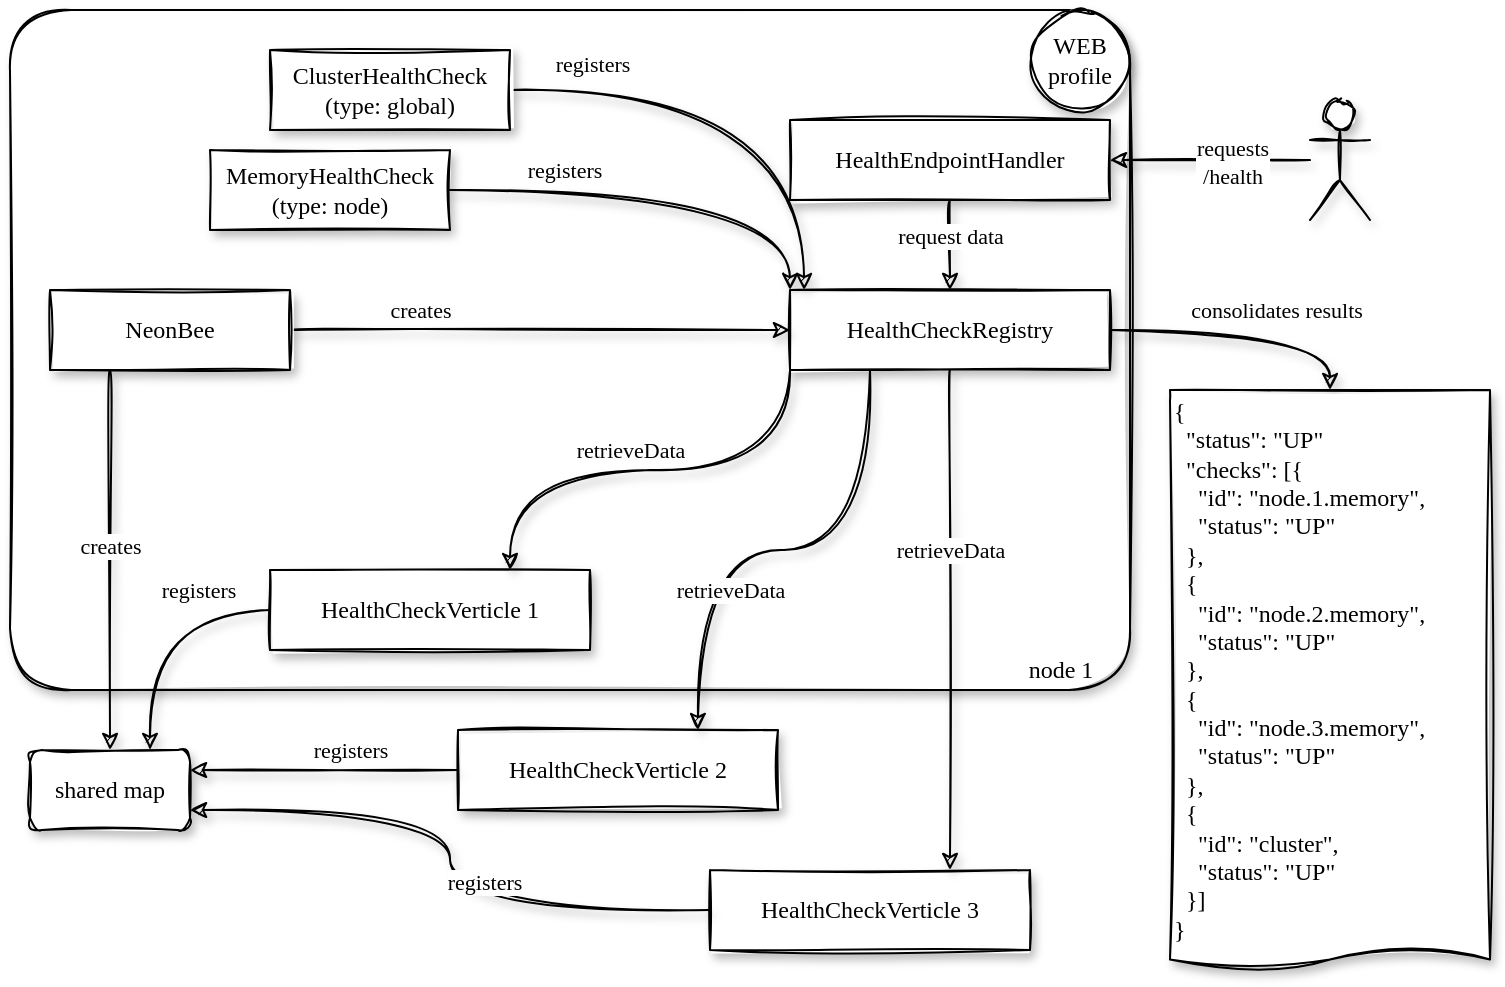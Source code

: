 <mxfile>
    <diagram id="Sz1KCL0XoJ6wrCBvusYt" name="Page-1">
        <mxGraphModel dx="407" dy="853" grid="1" gridSize="10" guides="1" tooltips="1" connect="1" arrows="1" fold="1" page="1" pageScale="1" pageWidth="827" pageHeight="1169" math="0" shadow="0">
            <root>
                <mxCell id="0"/>
                <mxCell id="1" parent="0"/>
                <mxCell id="79" value="" style="whiteSpace=wrap;html=1;rounded=1;shadow=1;glass=0;sketch=1;fontFamily=Comic Sans MS;fontColor=default;arcSize=9;" parent="1" vertex="1">
                    <mxGeometry x="30" y="40" width="560" height="340" as="geometry"/>
                </mxCell>
                <mxCell id="35" value="" style="edgeStyle=none;html=1;entryX=1;entryY=0.5;entryDx=0;entryDy=0;fontFamily=Comic Sans MS;shadow=1;sketch=1;" parent="1" source="33" target="43" edge="1">
                    <mxGeometry relative="1" as="geometry"/>
                </mxCell>
                <mxCell id="36" value="requests&lt;br&gt;/health" style="edgeLabel;html=1;align=center;verticalAlign=middle;resizable=0;points=[];fontFamily=Comic Sans MS;" parent="35" vertex="1" connectable="0">
                    <mxGeometry x="-0.216" y="1" relative="1" as="geometry">
                        <mxPoint as="offset"/>
                    </mxGeometry>
                </mxCell>
                <mxCell id="33" value="&lt;br&gt;" style="shape=umlActor;verticalLabelPosition=bottom;verticalAlign=top;html=1;outlineConnect=0;fontFamily=Comic Sans MS;sketch=1;shadow=1;" parent="1" vertex="1">
                    <mxGeometry x="680" y="85" width="30" height="60" as="geometry"/>
                </mxCell>
                <mxCell id="34" value="WEB&lt;br&gt;profile" style="ellipse;whiteSpace=wrap;html=1;aspect=fixed;fontFamily=Comic Sans MS;sketch=1;shadow=1;" parent="1" vertex="1">
                    <mxGeometry x="540" y="40" width="50" height="50" as="geometry"/>
                </mxCell>
                <mxCell id="86" value="" style="edgeStyle=orthogonalEdgeStyle;curved=1;sketch=1;html=1;shadow=1;fontFamily=Comic Sans MS;fontColor=default;startArrow=none;startFill=0;endArrow=classic;endFill=1;" parent="1" source="43" target="52" edge="1">
                    <mxGeometry relative="1" as="geometry"/>
                </mxCell>
                <mxCell id="87" value="request data" style="edgeLabel;html=1;align=center;verticalAlign=middle;resizable=0;points=[];fontFamily=Comic Sans MS;fontColor=default;" parent="86" vertex="1" connectable="0">
                    <mxGeometry x="-0.214" relative="1" as="geometry">
                        <mxPoint as="offset"/>
                    </mxGeometry>
                </mxCell>
                <mxCell id="43" value="HealthEndpointHandler" style="whiteSpace=wrap;html=1;shadow=1;sketch=1;rounded=0;glass=0;fontFamily=Comic Sans MS;" parent="1" vertex="1">
                    <mxGeometry x="420" y="95" width="160" height="40" as="geometry"/>
                </mxCell>
                <mxCell id="67" value="" style="edgeStyle=orthogonalEdgeStyle;curved=1;sketch=1;html=1;shadow=1;fontFamily=Comic Sans MS;fontColor=default;startArrow=none;startFill=0;endArrow=classic;endFill=1;exitX=0;exitY=0.5;exitDx=0;exitDy=0;entryX=0.75;entryY=0;entryDx=0;entryDy=0;" parent="1" source="47" target="70" edge="1">
                    <mxGeometry relative="1" as="geometry">
                        <mxPoint x="110" y="350" as="targetPoint"/>
                    </mxGeometry>
                </mxCell>
                <mxCell id="73" value="registers" style="edgeLabel;html=1;align=center;verticalAlign=middle;resizable=0;points=[];fontFamily=Comic Sans MS;fontColor=default;" parent="67" vertex="1" connectable="0">
                    <mxGeometry x="-0.121" y="-6" relative="1" as="geometry">
                        <mxPoint x="21" y="-4" as="offset"/>
                    </mxGeometry>
                </mxCell>
                <mxCell id="47" value="HealthCheckVerticle 1" style="whiteSpace=wrap;html=1;shadow=1;sketch=1;rounded=0;glass=0;fontFamily=Comic Sans MS;" parent="1" vertex="1">
                    <mxGeometry x="160" y="320" width="160" height="40" as="geometry"/>
                </mxCell>
                <mxCell id="48" value="HealthCheckVerticle 2" style="whiteSpace=wrap;html=1;shadow=1;sketch=1;rounded=0;glass=0;fontFamily=Comic Sans MS;" parent="1" vertex="1">
                    <mxGeometry x="254" y="400" width="160" height="40" as="geometry"/>
                </mxCell>
                <mxCell id="49" value="HealthCheckVerticle 3" style="whiteSpace=wrap;html=1;shadow=1;sketch=1;rounded=0;glass=0;fontFamily=Comic Sans MS;" parent="1" vertex="1">
                    <mxGeometry x="380" y="470" width="160" height="40" as="geometry"/>
                </mxCell>
                <mxCell id="57" value="" style="edgeStyle=orthogonalEdgeStyle;sketch=1;html=1;shadow=1;fontFamily=Comic Sans MS;fontColor=default;curved=1;entryX=0.75;entryY=0;entryDx=0;entryDy=0;" parent="1" source="52" target="49" edge="1">
                    <mxGeometry relative="1" as="geometry">
                        <mxPoint x="310.0" y="280" as="targetPoint"/>
                    </mxGeometry>
                </mxCell>
                <mxCell id="62" value="retrieveData" style="edgeLabel;html=1;align=center;verticalAlign=middle;resizable=0;points=[];fontFamily=Comic Sans MS;fontColor=default;" parent="57" vertex="1" connectable="0">
                    <mxGeometry x="-0.595" y="-5" relative="1" as="geometry">
                        <mxPoint x="5" y="39" as="offset"/>
                    </mxGeometry>
                </mxCell>
                <mxCell id="77" value="" style="edgeStyle=orthogonalEdgeStyle;curved=1;sketch=1;html=1;shadow=1;fontFamily=Comic Sans MS;fontColor=default;startArrow=none;startFill=0;endArrow=classic;endFill=1;" parent="1" source="52" target="76" edge="1">
                    <mxGeometry relative="1" as="geometry"/>
                </mxCell>
                <mxCell id="78" value="consolidates results" style="edgeLabel;html=1;align=center;verticalAlign=middle;resizable=0;points=[];fontFamily=Comic Sans MS;fontColor=default;" parent="77" vertex="1" connectable="0">
                    <mxGeometry x="-0.212" y="-6" relative="1" as="geometry">
                        <mxPoint x="28" y="-16" as="offset"/>
                    </mxGeometry>
                </mxCell>
                <mxCell id="52" value="HealthCheckRegistry" style="whiteSpace=wrap;html=1;shadow=1;sketch=1;rounded=0;glass=0;fontFamily=Comic Sans MS;" parent="1" vertex="1">
                    <mxGeometry x="420" y="180" width="160" height="40" as="geometry"/>
                </mxCell>
                <mxCell id="58" value="" style="edgeStyle=orthogonalEdgeStyle;sketch=1;html=1;shadow=1;fontFamily=Comic Sans MS;fontColor=default;curved=1;entryX=0.75;entryY=0;entryDx=0;entryDy=0;exitX=0.25;exitY=1;exitDx=0;exitDy=0;" parent="1" source="52" target="48" edge="1">
                    <mxGeometry relative="1" as="geometry">
                        <mxPoint x="320.0" y="210" as="sourcePoint"/>
                        <mxPoint x="430.0" y="404" as="targetPoint"/>
                    </mxGeometry>
                </mxCell>
                <mxCell id="61" value="retrieveData" style="edgeLabel;html=1;align=center;verticalAlign=middle;resizable=0;points=[];fontFamily=Comic Sans MS;fontColor=default;" parent="58" vertex="1" connectable="0">
                    <mxGeometry x="0.207" y="21" relative="1" as="geometry">
                        <mxPoint y="-1" as="offset"/>
                    </mxGeometry>
                </mxCell>
                <mxCell id="59" value="" style="edgeStyle=orthogonalEdgeStyle;sketch=1;html=1;shadow=1;fontFamily=Comic Sans MS;fontColor=default;curved=1;exitX=0;exitY=1;exitDx=0;exitDy=0;entryX=0.75;entryY=0;entryDx=0;entryDy=0;" parent="1" source="52" target="47" edge="1">
                    <mxGeometry relative="1" as="geometry">
                        <mxPoint x="310" y="200" as="sourcePoint"/>
                        <mxPoint x="302" y="372" as="targetPoint"/>
                    </mxGeometry>
                </mxCell>
                <mxCell id="60" value="retrieveData" style="edgeLabel;html=1;align=center;verticalAlign=middle;resizable=0;points=[];fontFamily=Comic Sans MS;fontColor=default;" parent="59" vertex="1" connectable="0">
                    <mxGeometry x="0.522" y="25" relative="1" as="geometry">
                        <mxPoint x="52" y="-35" as="offset"/>
                    </mxGeometry>
                </mxCell>
                <mxCell id="65" value="creates" style="edgeStyle=orthogonalEdgeStyle;curved=1;sketch=1;html=1;shadow=1;fontFamily=Comic Sans MS;fontColor=default;endArrow=classic;endFill=1;startArrow=none;startFill=0;" parent="1" source="63" target="52" edge="1">
                    <mxGeometry x="-0.484" y="10" relative="1" as="geometry">
                        <mxPoint as="offset"/>
                    </mxGeometry>
                </mxCell>
                <mxCell id="74" value="" style="edgeStyle=orthogonalEdgeStyle;curved=1;sketch=1;html=1;shadow=1;fontFamily=Comic Sans MS;fontColor=default;startArrow=none;startFill=0;endArrow=classic;endFill=1;exitX=0.25;exitY=1;exitDx=0;exitDy=0;" parent="1" source="63" target="70" edge="1">
                    <mxGeometry relative="1" as="geometry"/>
                </mxCell>
                <mxCell id="75" value="creates" style="edgeLabel;html=1;align=center;verticalAlign=middle;resizable=0;points=[];fontFamily=Comic Sans MS;fontColor=default;" parent="74" vertex="1" connectable="0">
                    <mxGeometry x="-0.076" relative="1" as="geometry">
                        <mxPoint as="offset"/>
                    </mxGeometry>
                </mxCell>
                <mxCell id="63" value="NeonBee" style="whiteSpace=wrap;html=1;fontFamily=Comic Sans MS;shadow=1;sketch=1;rounded=0;glass=0;" parent="1" vertex="1">
                    <mxGeometry x="50" y="180" width="120" height="40" as="geometry"/>
                </mxCell>
                <mxCell id="68" value="" style="edgeStyle=orthogonalEdgeStyle;curved=1;sketch=1;html=1;shadow=1;fontFamily=Comic Sans MS;fontColor=default;startArrow=none;startFill=0;endArrow=classic;endFill=1;exitX=0;exitY=0.5;exitDx=0;exitDy=0;" parent="1" source="48" edge="1">
                    <mxGeometry relative="1" as="geometry">
                        <mxPoint x="170" y="360" as="sourcePoint"/>
                        <mxPoint x="120" y="420" as="targetPoint"/>
                    </mxGeometry>
                </mxCell>
                <mxCell id="72" value="registers" style="edgeLabel;html=1;align=center;verticalAlign=middle;resizable=0;points=[];fontFamily=Comic Sans MS;fontColor=default;" parent="68" vertex="1" connectable="0">
                    <mxGeometry x="-0.386" y="-9" relative="1" as="geometry">
                        <mxPoint x="-13" y="-1" as="offset"/>
                    </mxGeometry>
                </mxCell>
                <mxCell id="69" value="" style="edgeStyle=orthogonalEdgeStyle;curved=1;sketch=1;html=1;shadow=1;fontFamily=Comic Sans MS;fontColor=default;startArrow=none;startFill=0;endArrow=classic;endFill=1;exitX=0;exitY=0.5;exitDx=0;exitDy=0;entryX=1;entryY=0.75;entryDx=0;entryDy=0;" parent="1" source="49" target="70" edge="1">
                    <mxGeometry relative="1" as="geometry">
                        <mxPoint x="262" y="420" as="sourcePoint"/>
                        <mxPoint x="110" y="390" as="targetPoint"/>
                    </mxGeometry>
                </mxCell>
                <mxCell id="71" value="registers" style="edgeLabel;html=1;align=center;verticalAlign=middle;resizable=0;points=[];fontFamily=Comic Sans MS;fontColor=default;" parent="69" vertex="1" connectable="0">
                    <mxGeometry x="-0.269" y="-14" relative="1" as="geometry">
                        <mxPoint as="offset"/>
                    </mxGeometry>
                </mxCell>
                <mxCell id="70" value="shared map" style="whiteSpace=wrap;html=1;rounded=1;shadow=1;glass=0;sketch=1;fontFamily=Comic Sans MS;fontColor=default;" parent="1" vertex="1">
                    <mxGeometry x="40" y="410" width="80" height="40" as="geometry"/>
                </mxCell>
                <mxCell id="76" value="{&lt;br&gt;&amp;nbsp; &quot;status&quot;: &quot;UP&quot;&lt;br&gt;&amp;nbsp; &quot;checks&quot;: [{&lt;br&gt;&amp;nbsp; &amp;nbsp; &quot;id&quot;: &quot;node.1.memory&quot;,&lt;br&gt;&amp;nbsp; &amp;nbsp; &quot;status&quot;: &quot;UP&quot;&lt;br&gt;&amp;nbsp; },&lt;br&gt;&amp;nbsp; {&lt;br&gt;&amp;nbsp; &amp;nbsp; &quot;id&quot;: &quot;node.2.memory&quot;,&lt;br&gt;&amp;nbsp; &amp;nbsp; &quot;status&quot;: &quot;UP&quot;&lt;br&gt;&amp;nbsp; },&lt;br&gt;&amp;nbsp; {&lt;br&gt;&amp;nbsp; &amp;nbsp; &quot;id&quot;: &quot;node.3.memory&quot;,&lt;br&gt;&amp;nbsp; &amp;nbsp; &quot;status&quot;: &quot;UP&quot;&lt;br&gt;&amp;nbsp; },&lt;br&gt;&amp;nbsp; {&lt;br&gt;&amp;nbsp; &amp;nbsp; &quot;id&quot;: &quot;cluster&quot;,&lt;br&gt;&amp;nbsp; &amp;nbsp; &quot;status&quot;: &quot;UP&quot;&lt;br&gt;&amp;nbsp; }]&lt;br&gt;}" style="shape=document;whiteSpace=wrap;html=1;boundedLbl=1;fontFamily=Comic Sans MS;shadow=1;sketch=1;rounded=0;glass=0;align=left;size=0.036;" parent="1" vertex="1">
                    <mxGeometry x="610" y="230" width="160" height="290" as="geometry"/>
                </mxCell>
                <mxCell id="80" value="node 1" style="text;html=1;align=center;verticalAlign=middle;resizable=0;points=[];autosize=1;strokeColor=none;fillColor=none;fontFamily=Comic Sans MS;fontColor=default;" parent="1" vertex="1">
                    <mxGeometry x="530" y="360" width="50" height="20" as="geometry"/>
                </mxCell>
                <mxCell id="81" value="MemoryHealthCheck (type: node)" style="whiteSpace=wrap;html=1;shadow=1;sketch=1;rounded=0;glass=0;fontFamily=Comic Sans MS;" parent="1" vertex="1">
                    <mxGeometry x="130" y="110" width="120" height="40" as="geometry"/>
                </mxCell>
                <mxCell id="83" value="registers" style="edgeStyle=orthogonalEdgeStyle;curved=1;sketch=1;html=1;shadow=1;fontFamily=Comic Sans MS;fontColor=default;endArrow=classic;endFill=1;startArrow=none;startFill=0;exitX=1;exitY=0.5;exitDx=0;exitDy=0;entryX=0;entryY=0;entryDx=0;entryDy=0;" parent="1" source="81" target="52" edge="1">
                    <mxGeometry x="-0.484" y="10" relative="1" as="geometry">
                        <mxPoint x="340" y="140" as="sourcePoint"/>
                        <mxPoint x="590.0" y="140" as="targetPoint"/>
                        <mxPoint as="offset"/>
                    </mxGeometry>
                </mxCell>
                <mxCell id="90" value="" style="edgeStyle=orthogonalEdgeStyle;curved=1;sketch=1;html=1;shadow=1;fontFamily=Comic Sans MS;fontColor=default;startArrow=none;startFill=0;endArrow=classic;endFill=1;" parent="1" source="89" edge="1">
                    <mxGeometry relative="1" as="geometry">
                        <mxPoint x="427" y="180" as="targetPoint"/>
                    </mxGeometry>
                </mxCell>
                <mxCell id="91" value="registers" style="edgeLabel;html=1;align=center;verticalAlign=middle;resizable=0;points=[];fontFamily=Comic Sans MS;fontColor=default;" parent="90" vertex="1" connectable="0">
                    <mxGeometry x="-0.668" y="-7" relative="1" as="geometry">
                        <mxPoint y="-20" as="offset"/>
                    </mxGeometry>
                </mxCell>
                <mxCell id="89" value="ClusterHealthCheck (type: global)" style="whiteSpace=wrap;html=1;shadow=1;sketch=1;rounded=0;glass=0;fontFamily=Comic Sans MS;" parent="1" vertex="1">
                    <mxGeometry x="160" y="60" width="120" height="40" as="geometry"/>
                </mxCell>
            </root>
        </mxGraphModel>
    </diagram>
</mxfile>